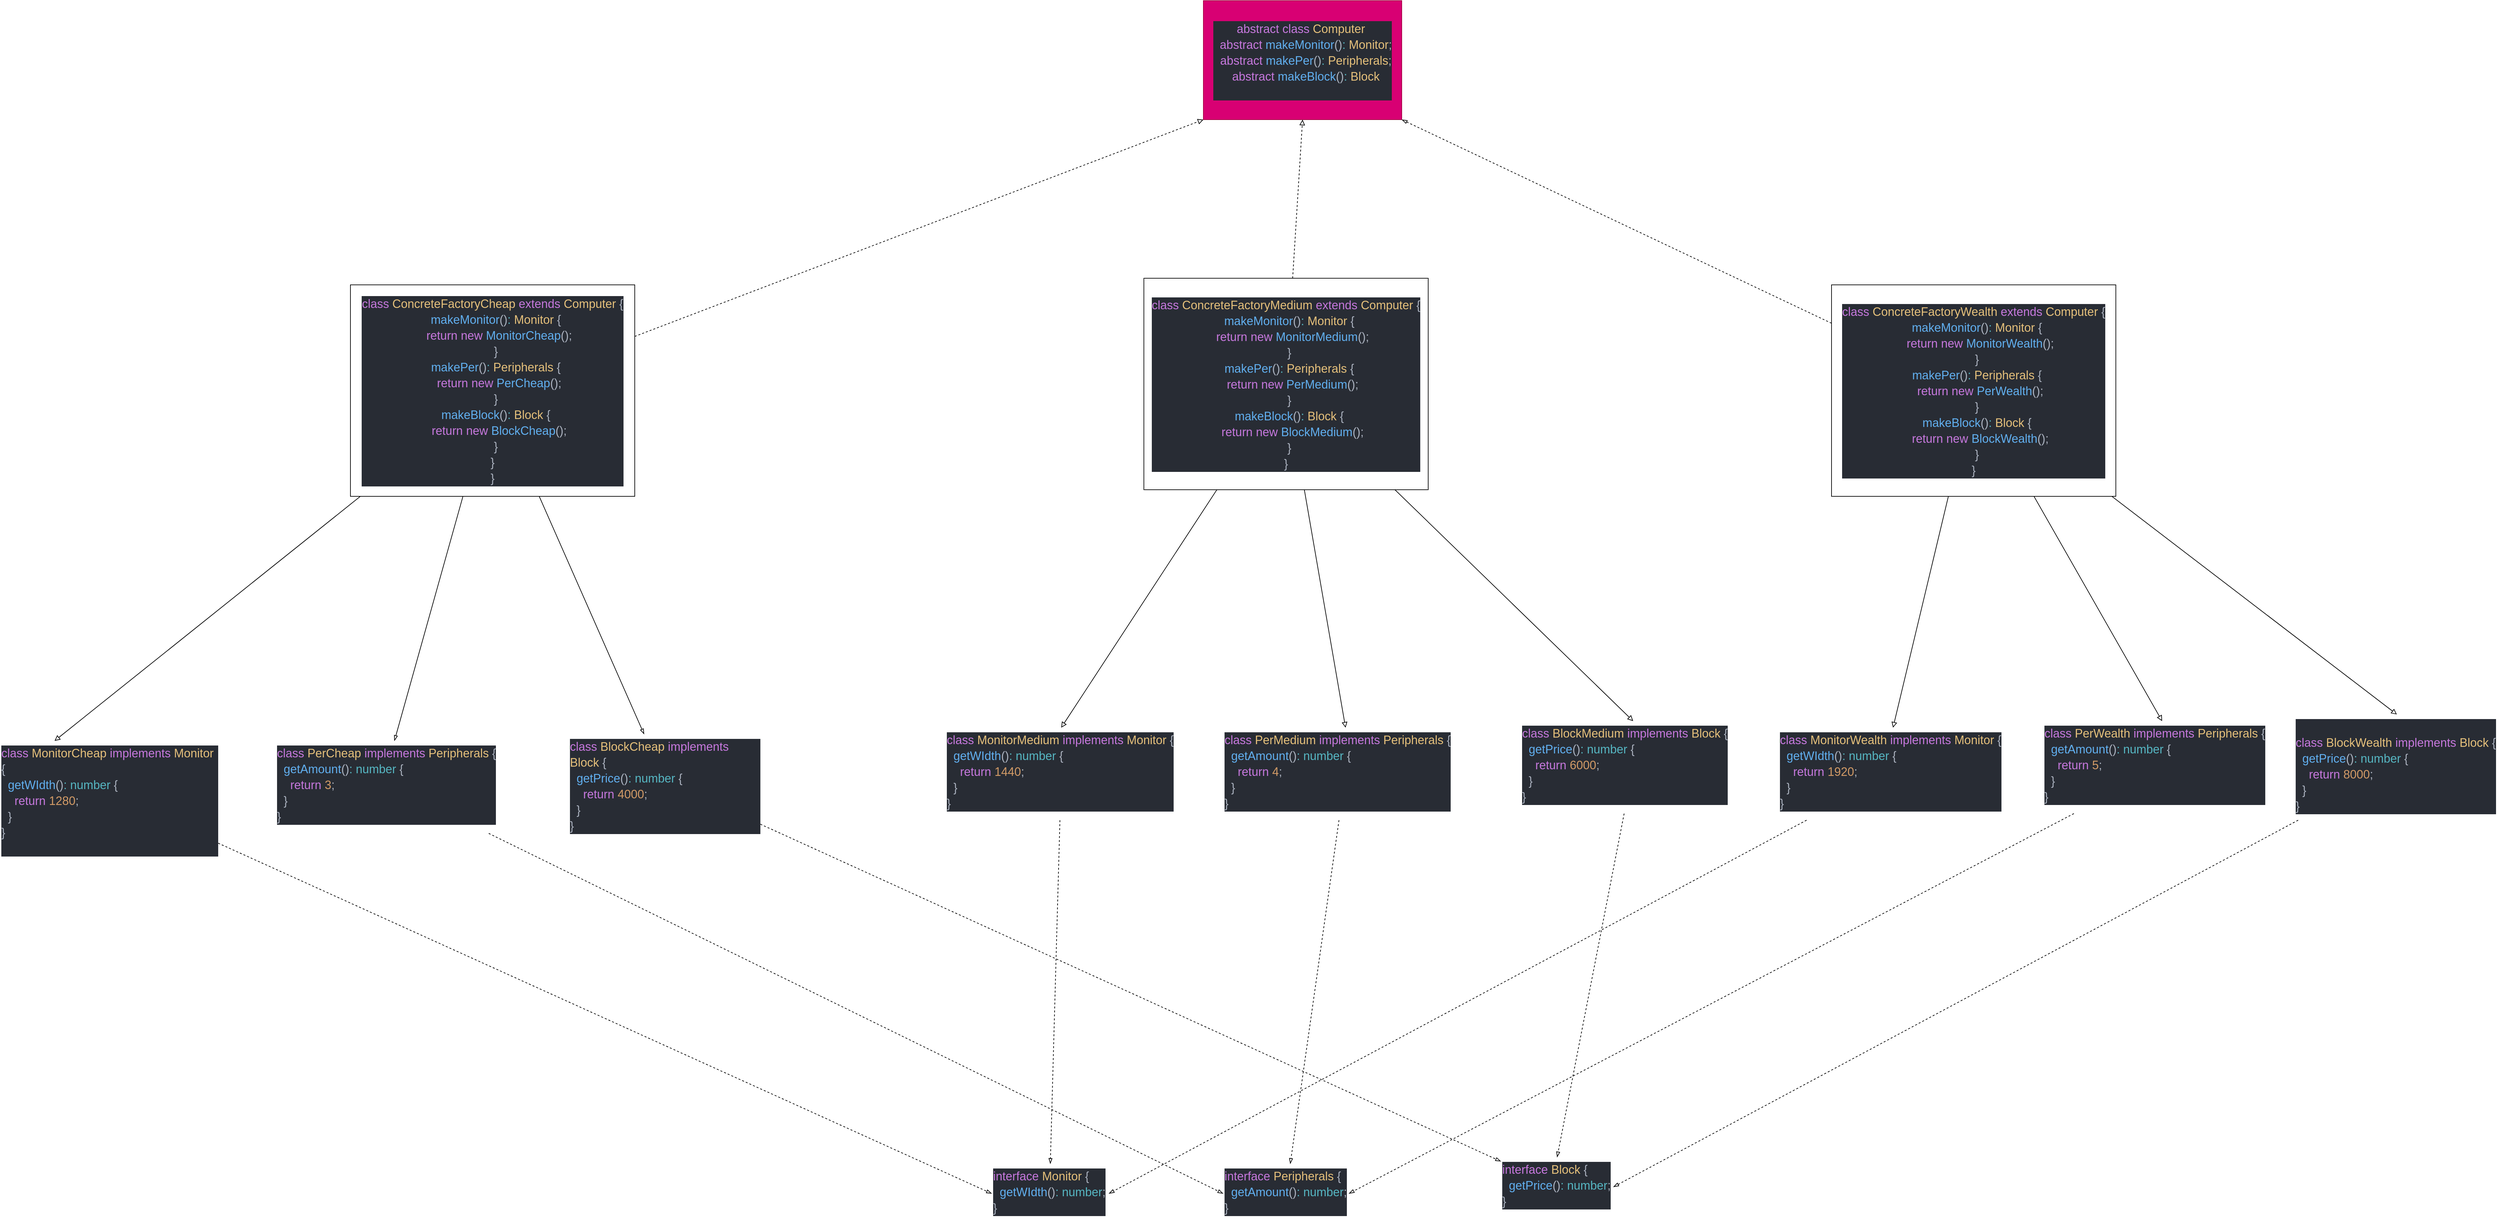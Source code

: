 <mxfile>
    <diagram id="qbBOAsF6c5DI6omqfS7J" name="Страница 1">
        <mxGraphModel dx="6470" dy="3497" grid="1" gridSize="10" guides="1" tooltips="1" connect="1" arrows="1" fold="1" page="1" pageScale="1" pageWidth="827" pageHeight="1169" math="0" shadow="0">
            <root>
                <mxCell id="0"/>
                <mxCell id="1" parent="0"/>
                <mxCell id="2" value="&lt;div style=&quot;color: rgb(171 , 178 , 191) ; background-color: rgb(40 , 44 , 52) ; font-family: , &amp;#34;consolas&amp;#34; , &amp;#34;courier new&amp;#34; , monospace ; font-size: 18px ; line-height: 24px&quot;&gt;&lt;div&gt;&lt;span style=&quot;color: #c678dd&quot;&gt;abstract&lt;/span&gt; &lt;span style=&quot;color: #c678dd&quot;&gt;class&lt;/span&gt; &lt;span style=&quot;color: #e5c07b&quot;&gt;Computer&lt;/span&gt;&amp;nbsp;&lt;/div&gt;&lt;div&gt;&amp;nbsp; &lt;span style=&quot;color: #c678dd&quot;&gt;abstract&lt;/span&gt; &lt;span style=&quot;color: #61afef&quot;&gt;makeMonitor&lt;/span&gt;()&lt;span style=&quot;color: #56b6c2&quot;&gt;:&lt;/span&gt; &lt;span style=&quot;color: #e5c07b&quot;&gt;Monitor&lt;/span&gt;;&lt;/div&gt;&lt;div&gt;&amp;nbsp; &lt;span style=&quot;color: #c678dd&quot;&gt;abstract&lt;/span&gt; &lt;span style=&quot;color: #61afef&quot;&gt;makePer&lt;/span&gt;()&lt;span style=&quot;color: #56b6c2&quot;&gt;:&lt;/span&gt; &lt;span style=&quot;color: #e5c07b&quot;&gt;Peripherals&lt;/span&gt;;&lt;/div&gt;&lt;div&gt;&amp;nbsp; &lt;span style=&quot;color: #c678dd&quot;&gt;abstract&lt;/span&gt; &lt;span style=&quot;color: #61afef&quot;&gt;makeBlock&lt;/span&gt;()&lt;span style=&quot;color: #56b6c2&quot;&gt;:&lt;/span&gt; &lt;span style=&quot;color: #e5c07b&quot;&gt;Block&lt;/span&gt;&lt;/div&gt;&lt;div&gt;&lt;br&gt;&lt;/div&gt;&lt;/div&gt;" style="rounded=0;whiteSpace=wrap;html=1;fillColor=#d80073;fontColor=#ffffff;strokeColor=#A50040;" parent="1" vertex="1">
                    <mxGeometry x="990" y="-230" width="300" height="180" as="geometry"/>
                </mxCell>
                <mxCell id="4" style="edgeStyle=none;html=1;entryX=0;entryY=1;entryDx=0;entryDy=0;fontSize=122;dashed=1;endArrow=block;endFill=0;" parent="1" source="3" target="2" edge="1">
                    <mxGeometry relative="1" as="geometry"/>
                </mxCell>
                <mxCell id="32" style="edgeStyle=none;html=1;entryX=0.25;entryY=0;entryDx=0;entryDy=0;fontSize=122;endArrow=block;endFill=0;" parent="1" source="3" target="13" edge="1">
                    <mxGeometry relative="1" as="geometry"/>
                </mxCell>
                <mxCell id="43" style="edgeStyle=none;html=1;entryX=0.5;entryY=0;entryDx=0;entryDy=0;endArrow=blockThin;endFill=0;" edge="1" parent="1" source="3" target="16">
                    <mxGeometry relative="1" as="geometry"/>
                </mxCell>
                <mxCell id="44" style="edgeStyle=none;html=1;endArrow=blockThin;endFill=0;" edge="1" parent="1" source="3" target="19">
                    <mxGeometry relative="1" as="geometry"/>
                </mxCell>
                <mxCell id="3" value="&lt;div style=&quot;color: rgb(171 , 178 , 191) ; background-color: rgb(40 , 44 , 52) ; font-family: , &amp;#34;consolas&amp;#34; , &amp;#34;courier new&amp;#34; , monospace ; font-size: 18px ; line-height: 24px&quot;&gt;&lt;div&gt;&lt;span style=&quot;color: #c678dd&quot;&gt;class&lt;/span&gt; &lt;span style=&quot;color: #e5c07b&quot;&gt;ConcreteFactoryCheap&lt;/span&gt; &lt;span style=&quot;color: #c678dd&quot;&gt;extends&lt;/span&gt; &lt;span style=&quot;color: #e5c07b&quot;&gt;Computer&lt;/span&gt; {&lt;/div&gt;&lt;div&gt;&amp;nbsp; &lt;span style=&quot;color: #61afef&quot;&gt;makeMonitor&lt;/span&gt;()&lt;span style=&quot;color: #56b6c2&quot;&gt;:&lt;/span&gt; &lt;span style=&quot;color: #e5c07b&quot;&gt;Monitor&lt;/span&gt; {&lt;/div&gt;&lt;div&gt;&amp;nbsp; &amp;nbsp; &lt;span style=&quot;color: #c678dd&quot;&gt;return&lt;/span&gt; &lt;span style=&quot;color: #c678dd&quot;&gt;new&lt;/span&gt; &lt;span style=&quot;color: #61afef&quot;&gt;MonitorCheap&lt;/span&gt;();&lt;/div&gt;&lt;div&gt;&amp;nbsp; }&lt;/div&gt;&lt;div&gt;&amp;nbsp; &lt;span style=&quot;color: #61afef&quot;&gt;makePer&lt;/span&gt;()&lt;span style=&quot;color: #56b6c2&quot;&gt;:&lt;/span&gt; &lt;span style=&quot;color: #e5c07b&quot;&gt;Peripherals&lt;/span&gt; {&lt;/div&gt;&lt;div&gt;&amp;nbsp; &amp;nbsp; &lt;span style=&quot;color: #c678dd&quot;&gt;return&lt;/span&gt; &lt;span style=&quot;color: #c678dd&quot;&gt;new&lt;/span&gt; &lt;span style=&quot;color: #61afef&quot;&gt;PerCheap&lt;/span&gt;();&lt;/div&gt;&lt;div&gt;&amp;nbsp; }&lt;/div&gt;&lt;div&gt;&amp;nbsp; &lt;span style=&quot;color: #61afef&quot;&gt;makeBlock&lt;/span&gt;()&lt;span style=&quot;color: #56b6c2&quot;&gt;:&lt;/span&gt; &lt;span style=&quot;color: #e5c07b&quot;&gt;Block&lt;/span&gt; {&lt;/div&gt;&lt;div&gt;&amp;nbsp; &amp;nbsp; &lt;span style=&quot;color: #c678dd&quot;&gt;return&lt;/span&gt; &lt;span style=&quot;color: #c678dd&quot;&gt;new&lt;/span&gt; &lt;span style=&quot;color: #61afef&quot;&gt;BlockCheap&lt;/span&gt;();&lt;/div&gt;&lt;div&gt;&amp;nbsp; }&lt;/div&gt;&lt;div&gt;}&lt;/div&gt;&lt;div style=&quot;line-height: 24px&quot;&gt;&lt;div&gt;}&lt;/div&gt;&lt;/div&gt;&lt;/div&gt;" style="rounded=0;whiteSpace=wrap;html=1;fontSize=122;" parent="1" vertex="1">
                    <mxGeometry x="-300" y="200" width="430" height="320" as="geometry"/>
                </mxCell>
                <mxCell id="7" style="edgeStyle=none;html=1;entryX=0.5;entryY=1;entryDx=0;entryDy=0;fontSize=122;endArrow=block;endFill=0;dashed=1;" parent="1" source="5" target="2" edge="1">
                    <mxGeometry relative="1" as="geometry"/>
                </mxCell>
                <mxCell id="54" style="edgeStyle=none;html=1;entryX=0.5;entryY=0;entryDx=0;entryDy=0;endArrow=block;endFill=0;" edge="1" parent="1" source="5" target="14">
                    <mxGeometry relative="1" as="geometry"/>
                </mxCell>
                <mxCell id="55" style="edgeStyle=none;html=1;entryX=0.5;entryY=0;entryDx=0;entryDy=0;endArrow=block;endFill=0;" edge="1" parent="1" source="5" target="17">
                    <mxGeometry relative="1" as="geometry"/>
                </mxCell>
                <mxCell id="56" style="edgeStyle=none;html=1;entryX=0.5;entryY=0;entryDx=0;entryDy=0;endArrow=block;endFill=0;" edge="1" parent="1" source="5" target="20">
                    <mxGeometry relative="1" as="geometry"/>
                </mxCell>
                <mxCell id="5" value="&lt;div style=&quot;color: rgb(171 , 178 , 191) ; background-color: rgb(40 , 44 , 52) ; font-family: , &amp;#34;consolas&amp;#34; , &amp;#34;courier new&amp;#34; , monospace ; font-size: 18px ; line-height: 24px&quot;&gt;&lt;div style=&quot;font-family: , &amp;#34;consolas&amp;#34; , &amp;#34;courier new&amp;#34; , monospace ; line-height: 24px&quot;&gt;&lt;div&gt;&lt;span style=&quot;color: #c678dd&quot;&gt;class&lt;/span&gt; &lt;span style=&quot;color: #e5c07b&quot;&gt;ConcreteFactoryMedium&lt;/span&gt; &lt;span style=&quot;color: #c678dd&quot;&gt;extends&lt;/span&gt; &lt;span style=&quot;color: #e5c07b&quot;&gt;Computer&lt;/span&gt; {&lt;/div&gt;&lt;div&gt;&amp;nbsp; &lt;span style=&quot;color: #61afef&quot;&gt;makeMonitor&lt;/span&gt;()&lt;span style=&quot;color: #56b6c2&quot;&gt;:&lt;/span&gt; &lt;span style=&quot;color: #e5c07b&quot;&gt;Monitor&lt;/span&gt; {&lt;/div&gt;&lt;div&gt;&amp;nbsp; &amp;nbsp; &lt;span style=&quot;color: #c678dd&quot;&gt;return&lt;/span&gt; &lt;span style=&quot;color: #c678dd&quot;&gt;new&lt;/span&gt; &lt;span style=&quot;color: #61afef&quot;&gt;MonitorMedium&lt;/span&gt;();&lt;/div&gt;&lt;div&gt;&amp;nbsp; }&lt;/div&gt;&lt;div&gt;&amp;nbsp; &lt;span style=&quot;color: #61afef&quot;&gt;makePer&lt;/span&gt;()&lt;span style=&quot;color: #56b6c2&quot;&gt;:&lt;/span&gt; &lt;span style=&quot;color: #e5c07b&quot;&gt;Peripherals&lt;/span&gt; {&lt;/div&gt;&lt;div&gt;&amp;nbsp; &amp;nbsp; &lt;span style=&quot;color: #c678dd&quot;&gt;return&lt;/span&gt; &lt;span style=&quot;color: #c678dd&quot;&gt;new&lt;/span&gt; &lt;span style=&quot;color: #61afef&quot;&gt;PerMedium&lt;/span&gt;();&lt;/div&gt;&lt;div&gt;&amp;nbsp; }&lt;/div&gt;&lt;div&gt;&amp;nbsp; &lt;span style=&quot;color: #61afef&quot;&gt;makeBlock&lt;/span&gt;()&lt;span style=&quot;color: #56b6c2&quot;&gt;:&lt;/span&gt; &lt;span style=&quot;color: #e5c07b&quot;&gt;Block&lt;/span&gt; {&lt;/div&gt;&lt;div&gt;&amp;nbsp; &amp;nbsp; &lt;span style=&quot;color: #c678dd&quot;&gt;return&lt;/span&gt; &lt;span style=&quot;color: #c678dd&quot;&gt;new&lt;/span&gt; &lt;span style=&quot;color: #61afef&quot;&gt;BlockMedium&lt;/span&gt;();&lt;/div&gt;&lt;div&gt;&amp;nbsp; }&lt;/div&gt;&lt;div&gt;}&lt;/div&gt;&lt;/div&gt;&lt;/div&gt;" style="rounded=0;whiteSpace=wrap;html=1;fontSize=122;" parent="1" vertex="1">
                    <mxGeometry x="900" y="190" width="430" height="320" as="geometry"/>
                </mxCell>
                <mxCell id="8" style="edgeStyle=none;html=1;entryX=1;entryY=1;entryDx=0;entryDy=0;fontSize=122;dashed=1;endArrow=blockThin;endFill=0;" parent="1" source="6" target="2" edge="1">
                    <mxGeometry relative="1" as="geometry"/>
                </mxCell>
                <mxCell id="57" style="edgeStyle=none;html=1;entryX=0.5;entryY=0;entryDx=0;entryDy=0;endArrow=block;endFill=0;" edge="1" parent="1" source="6" target="15">
                    <mxGeometry relative="1" as="geometry"/>
                </mxCell>
                <mxCell id="58" style="edgeStyle=none;html=1;entryX=0.5;entryY=0;entryDx=0;entryDy=0;endArrow=block;endFill=0;" edge="1" parent="1" source="6" target="18">
                    <mxGeometry relative="1" as="geometry"/>
                </mxCell>
                <mxCell id="59" style="edgeStyle=none;html=1;entryX=0.5;entryY=0;entryDx=0;entryDy=0;endArrow=block;endFill=0;" edge="1" parent="1" source="6" target="21">
                    <mxGeometry relative="1" as="geometry"/>
                </mxCell>
                <mxCell id="6" value="&lt;div style=&quot;color: rgb(171 , 178 , 191) ; background-color: rgb(40 , 44 , 52) ; font-family: , &amp;#34;consolas&amp;#34; , &amp;#34;courier new&amp;#34; , monospace ; font-size: 18px ; line-height: 24px&quot;&gt;&lt;div style=&quot;font-family: , &amp;#34;consolas&amp;#34; , &amp;#34;courier new&amp;#34; , monospace ; line-height: 24px&quot;&gt;&lt;div&gt;&lt;span style=&quot;color: #c678dd&quot;&gt;class&lt;/span&gt; &lt;span style=&quot;color: #e5c07b&quot;&gt;ConcreteFactoryWealth&lt;/span&gt; &lt;span style=&quot;color: #c678dd&quot;&gt;extends&lt;/span&gt; &lt;span style=&quot;color: #e5c07b&quot;&gt;Computer&lt;/span&gt; {&lt;/div&gt;&lt;div&gt;&amp;nbsp; &lt;span style=&quot;color: #61afef&quot;&gt;makeMonitor&lt;/span&gt;()&lt;span style=&quot;color: #56b6c2&quot;&gt;:&lt;/span&gt; &lt;span style=&quot;color: #e5c07b&quot;&gt;Monitor&lt;/span&gt; {&lt;/div&gt;&lt;div&gt;&amp;nbsp; &amp;nbsp; &lt;span style=&quot;color: #c678dd&quot;&gt;return&lt;/span&gt; &lt;span style=&quot;color: #c678dd&quot;&gt;new&lt;/span&gt; &lt;span style=&quot;color: #61afef&quot;&gt;MonitorWealth&lt;/span&gt;();&lt;/div&gt;&lt;div&gt;&amp;nbsp; }&lt;/div&gt;&lt;div&gt;&amp;nbsp; &lt;span style=&quot;color: #61afef&quot;&gt;makePer&lt;/span&gt;()&lt;span style=&quot;color: #56b6c2&quot;&gt;:&lt;/span&gt; &lt;span style=&quot;color: #e5c07b&quot;&gt;Peripherals&lt;/span&gt; {&lt;/div&gt;&lt;div&gt;&amp;nbsp; &amp;nbsp; &lt;span style=&quot;color: #c678dd&quot;&gt;return&lt;/span&gt; &lt;span style=&quot;color: #c678dd&quot;&gt;new&lt;/span&gt; &lt;span style=&quot;color: #61afef&quot;&gt;PerWealth&lt;/span&gt;();&lt;/div&gt;&lt;div&gt;&amp;nbsp; }&lt;/div&gt;&lt;div&gt;&amp;nbsp; &lt;span style=&quot;color: #61afef&quot;&gt;makeBlock&lt;/span&gt;()&lt;span style=&quot;color: #56b6c2&quot;&gt;:&lt;/span&gt; &lt;span style=&quot;color: #e5c07b&quot;&gt;Block&lt;/span&gt; {&lt;/div&gt;&lt;div&gt;&amp;nbsp; &amp;nbsp; &lt;span style=&quot;color: #c678dd&quot;&gt;return&lt;/span&gt; &lt;span style=&quot;color: #c678dd&quot;&gt;new&lt;/span&gt; &lt;span style=&quot;color: #61afef&quot;&gt;BlockWealth&lt;/span&gt;();&lt;/div&gt;&lt;div&gt;&amp;nbsp; }&lt;/div&gt;&lt;div&gt;}&lt;/div&gt;&lt;/div&gt;&lt;/div&gt;" style="rounded=0;whiteSpace=wrap;html=1;fontSize=122;" parent="1" vertex="1">
                    <mxGeometry x="1940" y="200" width="430" height="320" as="geometry"/>
                </mxCell>
                <mxCell id="9" value="&lt;div style=&quot;color: rgb(171, 178, 191); background-color: rgb(40, 44, 52); font-weight: normal; font-size: 18px; line-height: 24px;&quot;&gt;&lt;div&gt;&lt;span style=&quot;color: #c678dd&quot;&gt;interface&lt;/span&gt;&lt;span style=&quot;color: #abb2bf&quot;&gt; &lt;/span&gt;&lt;span style=&quot;color: #e5c07b&quot;&gt;Monitor&lt;/span&gt;&lt;span style=&quot;color: #abb2bf&quot;&gt; {&lt;/span&gt;&lt;/div&gt;&lt;div&gt;&lt;span style=&quot;color: #abb2bf&quot;&gt;&amp;nbsp; &lt;/span&gt;&lt;span style=&quot;color: #61afef&quot;&gt;getWIdth&lt;/span&gt;&lt;span style=&quot;color: #abb2bf&quot;&gt;()&lt;/span&gt;&lt;span style=&quot;color: #56b6c2&quot;&gt;:&lt;/span&gt;&lt;span style=&quot;color: #abb2bf&quot;&gt; &lt;/span&gt;&lt;span style=&quot;color: #56b6c2&quot;&gt;number&lt;/span&gt;&lt;span style=&quot;color: #abb2bf&quot;&gt;;&lt;/span&gt;&lt;/div&gt;&lt;div&gt;&lt;span style=&quot;color: #abb2bf&quot;&gt;}&lt;/span&gt;&lt;/div&gt;&lt;/div&gt;" style="text;whiteSpace=wrap;html=1;fontSize=122;" parent="1" vertex="1">
                    <mxGeometry x="670" y="1530" width="177" height="90" as="geometry"/>
                </mxCell>
                <mxCell id="10" value="&lt;div style=&quot;color: rgb(171, 178, 191); background-color: rgb(40, 44, 52); font-weight: normal; font-size: 18px; line-height: 24px;&quot;&gt;&lt;div&gt;&lt;span style=&quot;color: #c678dd&quot;&gt;interface&lt;/span&gt;&lt;span style=&quot;color: #abb2bf&quot;&gt; &lt;/span&gt;&lt;span style=&quot;color: #e5c07b&quot;&gt;Peripherals&lt;/span&gt;&lt;span style=&quot;color: #abb2bf&quot;&gt; {&lt;/span&gt;&lt;/div&gt;&lt;div&gt;&lt;span style=&quot;color: #abb2bf&quot;&gt;&amp;nbsp; &lt;/span&gt;&lt;span style=&quot;color: #61afef&quot;&gt;getAmount&lt;/span&gt;&lt;span style=&quot;color: #abb2bf&quot;&gt;()&lt;/span&gt;&lt;span style=&quot;color: #56b6c2&quot;&gt;:&lt;/span&gt;&lt;span style=&quot;color: #abb2bf&quot;&gt; &lt;/span&gt;&lt;span style=&quot;color: #56b6c2&quot;&gt;number&lt;/span&gt;&lt;span style=&quot;color: #abb2bf&quot;&gt;;&lt;/span&gt;&lt;/div&gt;&lt;div&gt;&lt;span style=&quot;color: #abb2bf&quot;&gt;}&lt;/span&gt;&lt;/div&gt;&lt;/div&gt;" style="text;whiteSpace=wrap;html=1;fontSize=122;" parent="1" vertex="1">
                    <mxGeometry x="1020" y="1530" width="190" height="90" as="geometry"/>
                </mxCell>
                <mxCell id="11" value="&lt;div style=&quot;color: rgb(171, 178, 191); background-color: rgb(40, 44, 52); font-weight: normal; font-size: 18px; line-height: 24px;&quot;&gt;&lt;div&gt;&lt;span style=&quot;color: #c678dd&quot;&gt;interface&lt;/span&gt;&lt;span style=&quot;color: #abb2bf&quot;&gt; &lt;/span&gt;&lt;span style=&quot;color: #e5c07b&quot;&gt;Block&lt;/span&gt;&lt;span style=&quot;color: #abb2bf&quot;&gt; {&lt;/span&gt;&lt;/div&gt;&lt;div&gt;&lt;span style=&quot;color: #abb2bf&quot;&gt;&amp;nbsp; &lt;/span&gt;&lt;span style=&quot;color: #61afef&quot;&gt;getPrice&lt;/span&gt;&lt;span style=&quot;color: #abb2bf&quot;&gt;()&lt;/span&gt;&lt;span style=&quot;color: #56b6c2&quot;&gt;:&lt;/span&gt;&lt;span style=&quot;color: #abb2bf&quot;&gt; &lt;/span&gt;&lt;span style=&quot;color: #56b6c2&quot;&gt;number&lt;/span&gt;&lt;span style=&quot;color: #abb2bf&quot;&gt;;&lt;/span&gt;&lt;/div&gt;&lt;div&gt;&lt;span style=&quot;color: #abb2bf&quot;&gt;}&lt;/span&gt;&lt;/div&gt;&lt;/div&gt;" style="text;whiteSpace=wrap;html=1;fontSize=122;" parent="1" vertex="1">
                    <mxGeometry x="1440" y="1520" width="170" height="90" as="geometry"/>
                </mxCell>
                <mxCell id="45" style="edgeStyle=none;html=1;entryX=0;entryY=0.5;entryDx=0;entryDy=0;dashed=1;endArrow=blockThin;endFill=0;" edge="1" parent="1" source="13" target="9">
                    <mxGeometry relative="1" as="geometry"/>
                </mxCell>
                <mxCell id="13" value="&lt;div style=&quot;color: rgb(171, 178, 191); background-color: rgb(40, 44, 52); font-weight: normal; font-size: 18px; line-height: 24px;&quot;&gt;&lt;div&gt;&lt;span style=&quot;color: #c678dd&quot;&gt;class&lt;/span&gt;&lt;span style=&quot;color: #abb2bf&quot;&gt; &lt;/span&gt;&lt;span style=&quot;color: #e5c07b&quot;&gt;MonitorCheap&lt;/span&gt;&lt;span style=&quot;color: #abb2bf&quot;&gt; &lt;/span&gt;&lt;span style=&quot;color: #c678dd&quot;&gt;implements&lt;/span&gt;&lt;span style=&quot;color: #abb2bf&quot;&gt; &lt;/span&gt;&lt;span style=&quot;color: #e5c07b&quot;&gt;Monitor&lt;/span&gt;&lt;span style=&quot;color: #abb2bf&quot;&gt; {&lt;/span&gt;&lt;/div&gt;&lt;div&gt;&lt;span style=&quot;color: #abb2bf&quot;&gt;&amp;nbsp; &lt;/span&gt;&lt;span style=&quot;color: #61afef&quot;&gt;getWIdth&lt;/span&gt;&lt;span style=&quot;color: #abb2bf&quot;&gt;()&lt;/span&gt;&lt;span style=&quot;color: #56b6c2&quot;&gt;:&lt;/span&gt;&lt;span style=&quot;color: #abb2bf&quot;&gt; &lt;/span&gt;&lt;span style=&quot;color: #56b6c2&quot;&gt;number&lt;/span&gt;&lt;span style=&quot;color: #abb2bf&quot;&gt; {&lt;/span&gt;&lt;/div&gt;&lt;div&gt;&lt;span style=&quot;color: #abb2bf&quot;&gt;&amp;nbsp; &amp;nbsp; &lt;/span&gt;&lt;span style=&quot;color: #c678dd&quot;&gt;return&lt;/span&gt;&lt;span style=&quot;color: #abb2bf&quot;&gt; &lt;/span&gt;&lt;span style=&quot;color: #d19a66&quot;&gt;1280&lt;/span&gt;&lt;span style=&quot;color: #abb2bf&quot;&gt;;&lt;/span&gt;&lt;/div&gt;&lt;div&gt;&lt;span style=&quot;color: #abb2bf&quot;&gt;&amp;nbsp; }&lt;/span&gt;&lt;/div&gt;&lt;div&gt;&lt;span style=&quot;color: #abb2bf&quot;&gt;}&lt;/span&gt;&lt;/div&gt;&lt;br&gt;&lt;/div&gt;" style="text;whiteSpace=wrap;html=1;fontSize=122;" parent="1" vertex="1">
                    <mxGeometry x="-830" y="890" width="330" height="160" as="geometry"/>
                </mxCell>
                <mxCell id="46" style="edgeStyle=none;html=1;entryX=0.5;entryY=0;entryDx=0;entryDy=0;dashed=1;endArrow=blockThin;endFill=0;" edge="1" parent="1" source="14" target="9">
                    <mxGeometry relative="1" as="geometry"/>
                </mxCell>
                <mxCell id="14" value="&lt;div style=&quot;color: rgb(171, 178, 191); background-color: rgb(40, 44, 52); font-weight: normal; font-size: 18px; line-height: 24px;&quot;&gt;&lt;div&gt;&lt;span style=&quot;color: #c678dd&quot;&gt;class&lt;/span&gt;&lt;span style=&quot;color: #abb2bf&quot;&gt; &lt;/span&gt;&lt;span style=&quot;color: #e5c07b&quot;&gt;MonitorMedium&lt;/span&gt;&lt;span style=&quot;color: #abb2bf&quot;&gt; &lt;/span&gt;&lt;span style=&quot;color: #c678dd&quot;&gt;implements&lt;/span&gt;&lt;span style=&quot;color: #abb2bf&quot;&gt; &lt;/span&gt;&lt;span style=&quot;color: #e5c07b&quot;&gt;Monitor&lt;/span&gt;&lt;span style=&quot;color: #abb2bf&quot;&gt; {&lt;/span&gt;&lt;/div&gt;&lt;div&gt;&lt;span style=&quot;color: #abb2bf&quot;&gt;&amp;nbsp; &lt;/span&gt;&lt;span style=&quot;color: #61afef&quot;&gt;getWIdth&lt;/span&gt;&lt;span style=&quot;color: #abb2bf&quot;&gt;()&lt;/span&gt;&lt;span style=&quot;color: #56b6c2&quot;&gt;:&lt;/span&gt;&lt;span style=&quot;color: #abb2bf&quot;&gt; &lt;/span&gt;&lt;span style=&quot;color: #56b6c2&quot;&gt;number&lt;/span&gt;&lt;span style=&quot;color: #abb2bf&quot;&gt; {&lt;/span&gt;&lt;/div&gt;&lt;div&gt;&lt;span style=&quot;color: #abb2bf&quot;&gt;&amp;nbsp; &amp;nbsp; &lt;/span&gt;&lt;span style=&quot;color: #c678dd&quot;&gt;return&lt;/span&gt;&lt;span style=&quot;color: #abb2bf&quot;&gt; &lt;/span&gt;&lt;span style=&quot;color: #d19a66&quot;&gt;1440&lt;/span&gt;&lt;span style=&quot;color: #abb2bf&quot;&gt;;&lt;/span&gt;&lt;/div&gt;&lt;div&gt;&lt;span style=&quot;color: #abb2bf&quot;&gt;&amp;nbsp; }&lt;/span&gt;&lt;/div&gt;&lt;div&gt;&lt;span style=&quot;color: #abb2bf&quot;&gt;}&lt;/span&gt;&lt;/div&gt;&lt;/div&gt;" style="text;whiteSpace=wrap;html=1;fontSize=122;" parent="1" vertex="1">
                    <mxGeometry x="600" y="870" width="350" height="140" as="geometry"/>
                </mxCell>
                <mxCell id="47" style="edgeStyle=none;html=1;entryX=1;entryY=0.5;entryDx=0;entryDy=0;dashed=1;endArrow=blockThin;endFill=0;" edge="1" parent="1" source="15" target="9">
                    <mxGeometry relative="1" as="geometry"/>
                </mxCell>
                <mxCell id="15" value="&lt;div style=&quot;color: rgb(171, 178, 191); background-color: rgb(40, 44, 52); font-weight: normal; font-size: 18px; line-height: 24px;&quot;&gt;&lt;div&gt;&lt;span style=&quot;color: #c678dd&quot;&gt;class&lt;/span&gt;&lt;span style=&quot;color: #abb2bf&quot;&gt; &lt;/span&gt;&lt;span style=&quot;color: #e5c07b&quot;&gt;MonitorWealth&lt;/span&gt;&lt;span style=&quot;color: #abb2bf&quot;&gt; &lt;/span&gt;&lt;span style=&quot;color: #c678dd&quot;&gt;implements&lt;/span&gt;&lt;span style=&quot;color: #abb2bf&quot;&gt; &lt;/span&gt;&lt;span style=&quot;color: #e5c07b&quot;&gt;Monitor&lt;/span&gt;&lt;span style=&quot;color: #abb2bf&quot;&gt; {&lt;/span&gt;&lt;/div&gt;&lt;div&gt;&lt;span style=&quot;color: #abb2bf&quot;&gt;&amp;nbsp; &lt;/span&gt;&lt;span style=&quot;color: #61afef&quot;&gt;getWIdth&lt;/span&gt;&lt;span style=&quot;color: #abb2bf&quot;&gt;()&lt;/span&gt;&lt;span style=&quot;color: #56b6c2&quot;&gt;:&lt;/span&gt;&lt;span style=&quot;color: #abb2bf&quot;&gt; &lt;/span&gt;&lt;span style=&quot;color: #56b6c2&quot;&gt;number&lt;/span&gt;&lt;span style=&quot;color: #abb2bf&quot;&gt; {&lt;/span&gt;&lt;/div&gt;&lt;div&gt;&lt;span style=&quot;color: #abb2bf&quot;&gt;&amp;nbsp; &amp;nbsp; &lt;/span&gt;&lt;span style=&quot;color: #c678dd&quot;&gt;return&lt;/span&gt;&lt;span style=&quot;color: #abb2bf&quot;&gt; &lt;/span&gt;&lt;span style=&quot;color: #d19a66&quot;&gt;1920&lt;/span&gt;&lt;span style=&quot;color: #abb2bf&quot;&gt;;&lt;/span&gt;&lt;/div&gt;&lt;div&gt;&lt;span style=&quot;color: #abb2bf&quot;&gt;&amp;nbsp; }&lt;/span&gt;&lt;/div&gt;&lt;div&gt;&lt;span style=&quot;color: #abb2bf&quot;&gt;}&lt;/span&gt;&lt;/div&gt;&lt;/div&gt;" style="text;whiteSpace=wrap;html=1;fontSize=122;" parent="1" vertex="1">
                    <mxGeometry x="1860" y="870" width="346" height="140" as="geometry"/>
                </mxCell>
                <mxCell id="48" style="edgeStyle=none;html=1;entryX=0;entryY=0.5;entryDx=0;entryDy=0;dashed=1;endArrow=blockThin;endFill=0;" edge="1" parent="1" source="16" target="10">
                    <mxGeometry relative="1" as="geometry"/>
                </mxCell>
                <mxCell id="16" value="&lt;div style=&quot;color: rgb(171, 178, 191); background-color: rgb(40, 44, 52); font-weight: normal; font-size: 18px; line-height: 24px;&quot;&gt;&lt;div&gt;&lt;span style=&quot;color: #c678dd&quot;&gt;class&lt;/span&gt;&lt;span style=&quot;color: #abb2bf&quot;&gt; &lt;/span&gt;&lt;span style=&quot;color: #e5c07b&quot;&gt;PerCheap&lt;/span&gt;&lt;span style=&quot;color: #abb2bf&quot;&gt; &lt;/span&gt;&lt;span style=&quot;color: #c678dd&quot;&gt;implements&lt;/span&gt;&lt;span style=&quot;color: #abb2bf&quot;&gt; &lt;/span&gt;&lt;span style=&quot;color: #e5c07b&quot;&gt;Peripherals&lt;/span&gt;&lt;span style=&quot;color: #abb2bf&quot;&gt; {&lt;/span&gt;&lt;/div&gt;&lt;div&gt;&lt;span style=&quot;color: #abb2bf&quot;&gt;&amp;nbsp; &lt;/span&gt;&lt;span style=&quot;color: #61afef&quot;&gt;getAmount&lt;/span&gt;&lt;span style=&quot;color: #abb2bf&quot;&gt;()&lt;/span&gt;&lt;span style=&quot;color: #56b6c2&quot;&gt;:&lt;/span&gt;&lt;span style=&quot;color: #abb2bf&quot;&gt; &lt;/span&gt;&lt;span style=&quot;color: #56b6c2&quot;&gt;number&lt;/span&gt;&lt;span style=&quot;color: #abb2bf&quot;&gt; {&lt;/span&gt;&lt;/div&gt;&lt;div&gt;&lt;span style=&quot;color: #abb2bf&quot;&gt;&amp;nbsp; &amp;nbsp; &lt;/span&gt;&lt;span style=&quot;color: #c678dd&quot;&gt;return&lt;/span&gt;&lt;span style=&quot;color: #abb2bf&quot;&gt; &lt;/span&gt;&lt;span style=&quot;color: #d19a66&quot;&gt;3&lt;/span&gt;&lt;span style=&quot;color: #abb2bf&quot;&gt;;&lt;/span&gt;&lt;/div&gt;&lt;div&gt;&lt;span style=&quot;color: #abb2bf&quot;&gt;&amp;nbsp; }&lt;/span&gt;&lt;/div&gt;&lt;div&gt;&lt;span style=&quot;color: #abb2bf&quot;&gt;}&lt;/span&gt;&lt;/div&gt;&lt;/div&gt;" style="text;whiteSpace=wrap;html=1;fontSize=122;" parent="1" vertex="1">
                    <mxGeometry x="-413.5" y="890" width="360" height="140" as="geometry"/>
                </mxCell>
                <mxCell id="49" style="edgeStyle=none;html=1;dashed=1;endArrow=blockThin;endFill=0;" edge="1" parent="1" source="17" target="10">
                    <mxGeometry relative="1" as="geometry"/>
                </mxCell>
                <mxCell id="17" value="&lt;div style=&quot;color: rgb(171, 178, 191); background-color: rgb(40, 44, 52); font-weight: normal; font-size: 18px; line-height: 24px;&quot;&gt;&lt;div&gt;&lt;span style=&quot;color: #c678dd&quot;&gt;class&lt;/span&gt;&lt;span style=&quot;color: #abb2bf&quot;&gt; &lt;/span&gt;&lt;span style=&quot;color: #e5c07b&quot;&gt;PerMedium&lt;/span&gt;&lt;span style=&quot;color: #abb2bf&quot;&gt; &lt;/span&gt;&lt;span style=&quot;color: #c678dd&quot;&gt;implements&lt;/span&gt;&lt;span style=&quot;color: #abb2bf&quot;&gt; &lt;/span&gt;&lt;span style=&quot;color: #e5c07b&quot;&gt;Peripherals&lt;/span&gt;&lt;span style=&quot;color: #abb2bf&quot;&gt; {&lt;/span&gt;&lt;/div&gt;&lt;div&gt;&lt;span style=&quot;color: #abb2bf&quot;&gt;&amp;nbsp; &lt;/span&gt;&lt;span style=&quot;color: #61afef&quot;&gt;getAmount&lt;/span&gt;&lt;span style=&quot;color: #abb2bf&quot;&gt;()&lt;/span&gt;&lt;span style=&quot;color: #56b6c2&quot;&gt;:&lt;/span&gt;&lt;span style=&quot;color: #abb2bf&quot;&gt; &lt;/span&gt;&lt;span style=&quot;color: #56b6c2&quot;&gt;number&lt;/span&gt;&lt;span style=&quot;color: #abb2bf&quot;&gt; {&lt;/span&gt;&lt;/div&gt;&lt;div&gt;&lt;span style=&quot;color: #abb2bf&quot;&gt;&amp;nbsp; &amp;nbsp; &lt;/span&gt;&lt;span style=&quot;color: #c678dd&quot;&gt;return&lt;/span&gt;&lt;span style=&quot;color: #abb2bf&quot;&gt; &lt;/span&gt;&lt;span style=&quot;color: #d19a66&quot;&gt;4&lt;/span&gt;&lt;span style=&quot;color: #abb2bf&quot;&gt;;&lt;/span&gt;&lt;/div&gt;&lt;div&gt;&lt;span style=&quot;color: #abb2bf&quot;&gt;&amp;nbsp; }&lt;/span&gt;&lt;/div&gt;&lt;div&gt;&lt;span style=&quot;color: #abb2bf&quot;&gt;}&lt;/span&gt;&lt;/div&gt;&lt;/div&gt;" style="text;whiteSpace=wrap;html=1;fontSize=122;" parent="1" vertex="1">
                    <mxGeometry x="1020" y="870" width="370" height="140" as="geometry"/>
                </mxCell>
                <mxCell id="50" style="edgeStyle=none;html=1;entryX=1;entryY=0.5;entryDx=0;entryDy=0;dashed=1;endArrow=blockThin;endFill=0;" edge="1" parent="1" source="18" target="10">
                    <mxGeometry relative="1" as="geometry"/>
                </mxCell>
                <mxCell id="18" value="&lt;div style=&quot;color: rgb(171, 178, 191); background-color: rgb(40, 44, 52); font-weight: normal; font-size: 18px; line-height: 24px;&quot;&gt;&lt;div&gt;&lt;span style=&quot;color: #c678dd&quot;&gt;class&lt;/span&gt;&lt;span style=&quot;color: #abb2bf&quot;&gt; &lt;/span&gt;&lt;span style=&quot;color: #e5c07b&quot;&gt;PerWealth&lt;/span&gt;&lt;span style=&quot;color: #abb2bf&quot;&gt; &lt;/span&gt;&lt;span style=&quot;color: #c678dd&quot;&gt;implements&lt;/span&gt;&lt;span style=&quot;color: #abb2bf&quot;&gt; &lt;/span&gt;&lt;span style=&quot;color: #e5c07b&quot;&gt;Peripherals&lt;/span&gt;&lt;span style=&quot;color: #abb2bf&quot;&gt; {&lt;/span&gt;&lt;/div&gt;&lt;div&gt;&lt;span style=&quot;color: #abb2bf&quot;&gt;&amp;nbsp; &lt;/span&gt;&lt;span style=&quot;color: #61afef&quot;&gt;getAmount&lt;/span&gt;&lt;span style=&quot;color: #abb2bf&quot;&gt;()&lt;/span&gt;&lt;span style=&quot;color: #56b6c2&quot;&gt;:&lt;/span&gt;&lt;span style=&quot;color: #abb2bf&quot;&gt; &lt;/span&gt;&lt;span style=&quot;color: #56b6c2&quot;&gt;number&lt;/span&gt;&lt;span style=&quot;color: #abb2bf&quot;&gt; {&lt;/span&gt;&lt;/div&gt;&lt;div&gt;&lt;span style=&quot;color: #abb2bf&quot;&gt;&amp;nbsp; &amp;nbsp; &lt;/span&gt;&lt;span style=&quot;color: #c678dd&quot;&gt;return&lt;/span&gt;&lt;span style=&quot;color: #abb2bf&quot;&gt; &lt;/span&gt;&lt;span style=&quot;color: #d19a66&quot;&gt;5&lt;/span&gt;&lt;span style=&quot;color: #abb2bf&quot;&gt;;&lt;/span&gt;&lt;/div&gt;&lt;div&gt;&lt;span style=&quot;color: #abb2bf&quot;&gt;&amp;nbsp; }&lt;/span&gt;&lt;/div&gt;&lt;div&gt;&lt;span style=&quot;color: #abb2bf&quot;&gt;}&lt;/span&gt;&lt;/div&gt;&lt;/div&gt;" style="text;whiteSpace=wrap;html=1;fontSize=122;" parent="1" vertex="1">
                    <mxGeometry x="2260" y="860" width="360" height="140" as="geometry"/>
                </mxCell>
                <mxCell id="51" style="edgeStyle=none;html=1;dashed=1;endArrow=blockThin;endFill=0;" edge="1" parent="1" source="19" target="11">
                    <mxGeometry relative="1" as="geometry"/>
                </mxCell>
                <mxCell id="19" value="&lt;div style=&quot;color: rgb(171, 178, 191); background-color: rgb(40, 44, 52); font-weight: normal; font-size: 18px; line-height: 24px;&quot;&gt;&lt;div&gt;&lt;span style=&quot;color: #c678dd&quot;&gt;class&lt;/span&gt;&lt;span style=&quot;color: #abb2bf&quot;&gt; &lt;/span&gt;&lt;span style=&quot;color: #e5c07b&quot;&gt;BlockCheap&lt;/span&gt;&lt;span style=&quot;color: #abb2bf&quot;&gt; &lt;/span&gt;&lt;span style=&quot;color: #c678dd&quot;&gt;implements&lt;/span&gt;&lt;span style=&quot;color: #abb2bf&quot;&gt; &lt;/span&gt;&lt;span style=&quot;color: #e5c07b&quot;&gt;Block&lt;/span&gt;&lt;span style=&quot;color: #abb2bf&quot;&gt; {&lt;/span&gt;&lt;/div&gt;&lt;div&gt;&lt;span style=&quot;color: #abb2bf&quot;&gt;&amp;nbsp; &lt;/span&gt;&lt;span style=&quot;color: #61afef&quot;&gt;getPrice&lt;/span&gt;&lt;span style=&quot;color: #abb2bf&quot;&gt;()&lt;/span&gt;&lt;span style=&quot;color: #56b6c2&quot;&gt;:&lt;/span&gt;&lt;span style=&quot;color: #abb2bf&quot;&gt; &lt;/span&gt;&lt;span style=&quot;color: #56b6c2&quot;&gt;number&lt;/span&gt;&lt;span style=&quot;color: #abb2bf&quot;&gt; {&lt;/span&gt;&lt;/div&gt;&lt;div&gt;&lt;span style=&quot;color: #abb2bf&quot;&gt;&amp;nbsp; &amp;nbsp; &lt;/span&gt;&lt;span style=&quot;color: #c678dd&quot;&gt;return&lt;/span&gt;&lt;span style=&quot;color: #abb2bf&quot;&gt; &lt;/span&gt;&lt;span style=&quot;color: #d19a66&quot;&gt;4000&lt;/span&gt;&lt;span style=&quot;color: #abb2bf&quot;&gt;;&lt;/span&gt;&lt;/div&gt;&lt;div&gt;&lt;span style=&quot;color: #abb2bf&quot;&gt;&amp;nbsp; }&lt;/span&gt;&lt;/div&gt;&lt;div&gt;&lt;span style=&quot;color: #abb2bf&quot;&gt;}&lt;/span&gt;&lt;/div&gt;&lt;/div&gt;" style="text;whiteSpace=wrap;html=1;fontSize=122;" parent="1" vertex="1">
                    <mxGeometry x="30" y="880" width="290" height="140" as="geometry"/>
                </mxCell>
                <mxCell id="52" style="edgeStyle=none;html=1;entryX=0.5;entryY=0;entryDx=0;entryDy=0;dashed=1;endArrow=blockThin;endFill=0;" edge="1" parent="1" source="20" target="11">
                    <mxGeometry relative="1" as="geometry"/>
                </mxCell>
                <mxCell id="20" value="&lt;div style=&quot;color: rgb(171, 178, 191); background-color: rgb(40, 44, 52); font-weight: normal; font-size: 18px; line-height: 24px;&quot;&gt;&lt;div&gt;&lt;span style=&quot;color: #c678dd&quot;&gt;class&lt;/span&gt;&lt;span style=&quot;color: #abb2bf&quot;&gt; &lt;/span&gt;&lt;span style=&quot;color: #e5c07b&quot;&gt;BlockMedium&lt;/span&gt;&lt;span style=&quot;color: #abb2bf&quot;&gt; &lt;/span&gt;&lt;span style=&quot;color: #c678dd&quot;&gt;implements&lt;/span&gt;&lt;span style=&quot;color: #abb2bf&quot;&gt; &lt;/span&gt;&lt;span style=&quot;color: #e5c07b&quot;&gt;Block&lt;/span&gt;&lt;span style=&quot;color: #abb2bf&quot;&gt; {&lt;/span&gt;&lt;/div&gt;&lt;div&gt;&lt;span style=&quot;color: #abb2bf&quot;&gt;&amp;nbsp; &lt;/span&gt;&lt;span style=&quot;color: #61afef&quot;&gt;getPrice&lt;/span&gt;&lt;span style=&quot;color: #abb2bf&quot;&gt;()&lt;/span&gt;&lt;span style=&quot;color: #56b6c2&quot;&gt;:&lt;/span&gt;&lt;span style=&quot;color: #abb2bf&quot;&gt; &lt;/span&gt;&lt;span style=&quot;color: #56b6c2&quot;&gt;number&lt;/span&gt;&lt;span style=&quot;color: #abb2bf&quot;&gt; {&lt;/span&gt;&lt;/div&gt;&lt;div&gt;&lt;span style=&quot;color: #abb2bf&quot;&gt;&amp;nbsp; &amp;nbsp; &lt;/span&gt;&lt;span style=&quot;color: #c678dd&quot;&gt;return&lt;/span&gt;&lt;span style=&quot;color: #abb2bf&quot;&gt; &lt;/span&gt;&lt;span style=&quot;color: #d19a66&quot;&gt;6000&lt;/span&gt;&lt;span style=&quot;color: #abb2bf&quot;&gt;;&lt;/span&gt;&lt;/div&gt;&lt;div&gt;&lt;span style=&quot;color: #abb2bf&quot;&gt;&amp;nbsp; }&lt;/span&gt;&lt;/div&gt;&lt;div&gt;&lt;span style=&quot;color: #abb2bf&quot;&gt;}&lt;/span&gt;&lt;/div&gt;&lt;/div&gt;" style="text;whiteSpace=wrap;html=1;fontSize=122;" parent="1" vertex="1">
                    <mxGeometry x="1470" y="860" width="340" height="140" as="geometry"/>
                </mxCell>
                <mxCell id="53" style="edgeStyle=none;html=1;entryX=1;entryY=0.5;entryDx=0;entryDy=0;dashed=1;endArrow=blockThin;endFill=0;" edge="1" parent="1" source="21" target="11">
                    <mxGeometry relative="1" as="geometry"/>
                </mxCell>
                <mxCell id="21" value="&lt;div style=&quot;color: rgb(171, 178, 191); background-color: rgb(40, 44, 52); font-weight: normal; font-size: 18px; line-height: 24px;&quot;&gt;&lt;br&gt;&lt;div&gt;&lt;span style=&quot;color: #c678dd&quot;&gt;class&lt;/span&gt;&lt;span style=&quot;color: #abb2bf&quot;&gt; &lt;/span&gt;&lt;span style=&quot;color: #e5c07b&quot;&gt;BlockWealth&lt;/span&gt;&lt;span style=&quot;color: #abb2bf&quot;&gt; &lt;/span&gt;&lt;span style=&quot;color: #c678dd&quot;&gt;implements&lt;/span&gt;&lt;span style=&quot;color: #abb2bf&quot;&gt; &lt;/span&gt;&lt;span style=&quot;color: #e5c07b&quot;&gt;Block&lt;/span&gt;&lt;span style=&quot;color: #abb2bf&quot;&gt; {&lt;/span&gt;&lt;/div&gt;&lt;div&gt;&lt;span style=&quot;color: #abb2bf&quot;&gt;&amp;nbsp; &lt;/span&gt;&lt;span style=&quot;color: #61afef&quot;&gt;getPrice&lt;/span&gt;&lt;span style=&quot;color: #abb2bf&quot;&gt;()&lt;/span&gt;&lt;span style=&quot;color: #56b6c2&quot;&gt;:&lt;/span&gt;&lt;span style=&quot;color: #abb2bf&quot;&gt; &lt;/span&gt;&lt;span style=&quot;color: #56b6c2&quot;&gt;number&lt;/span&gt;&lt;span style=&quot;color: #abb2bf&quot;&gt; {&lt;/span&gt;&lt;/div&gt;&lt;div&gt;&lt;span style=&quot;color: #abb2bf&quot;&gt;&amp;nbsp; &amp;nbsp; &lt;/span&gt;&lt;span style=&quot;color: #c678dd&quot;&gt;return&lt;/span&gt;&lt;span style=&quot;color: #abb2bf&quot;&gt; &lt;/span&gt;&lt;span style=&quot;color: #d19a66&quot;&gt;8000&lt;/span&gt;&lt;span style=&quot;color: #abb2bf&quot;&gt;;&lt;/span&gt;&lt;/div&gt;&lt;div&gt;&lt;span style=&quot;color: #abb2bf&quot;&gt;&amp;nbsp; }&lt;/span&gt;&lt;/div&gt;&lt;div&gt;&lt;span style=&quot;color: #abb2bf&quot;&gt;}&lt;/span&gt;&lt;/div&gt;&lt;/div&gt;" style="text;whiteSpace=wrap;html=1;fontSize=122;" parent="1" vertex="1">
                    <mxGeometry x="2640" y="850" width="310" height="160" as="geometry"/>
                </mxCell>
            </root>
        </mxGraphModel>
    </diagram>
</mxfile>